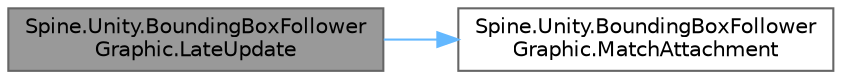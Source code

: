digraph "Spine.Unity.BoundingBoxFollowerGraphic.LateUpdate"
{
 // LATEX_PDF_SIZE
  bgcolor="transparent";
  edge [fontname=Helvetica,fontsize=10,labelfontname=Helvetica,labelfontsize=10];
  node [fontname=Helvetica,fontsize=10,shape=box,height=0.2,width=0.4];
  rankdir="LR";
  Node1 [id="Node000001",label="Spine.Unity.BoundingBoxFollower\lGraphic.LateUpdate",height=0.2,width=0.4,color="gray40", fillcolor="grey60", style="filled", fontcolor="black",tooltip=" "];
  Node1 -> Node2 [id="edge2_Node000001_Node000002",color="steelblue1",style="solid",tooltip=" "];
  Node2 [id="Node000002",label="Spine.Unity.BoundingBoxFollower\lGraphic.MatchAttachment",height=0.2,width=0.4,color="grey40", fillcolor="white", style="filled",URL="$class_spine_1_1_unity_1_1_bounding_box_follower_graphic.html#a224e16d9fb70bd067fbcab0decb7a8d2",tooltip="Sets the current collider to match attachment."];
}
